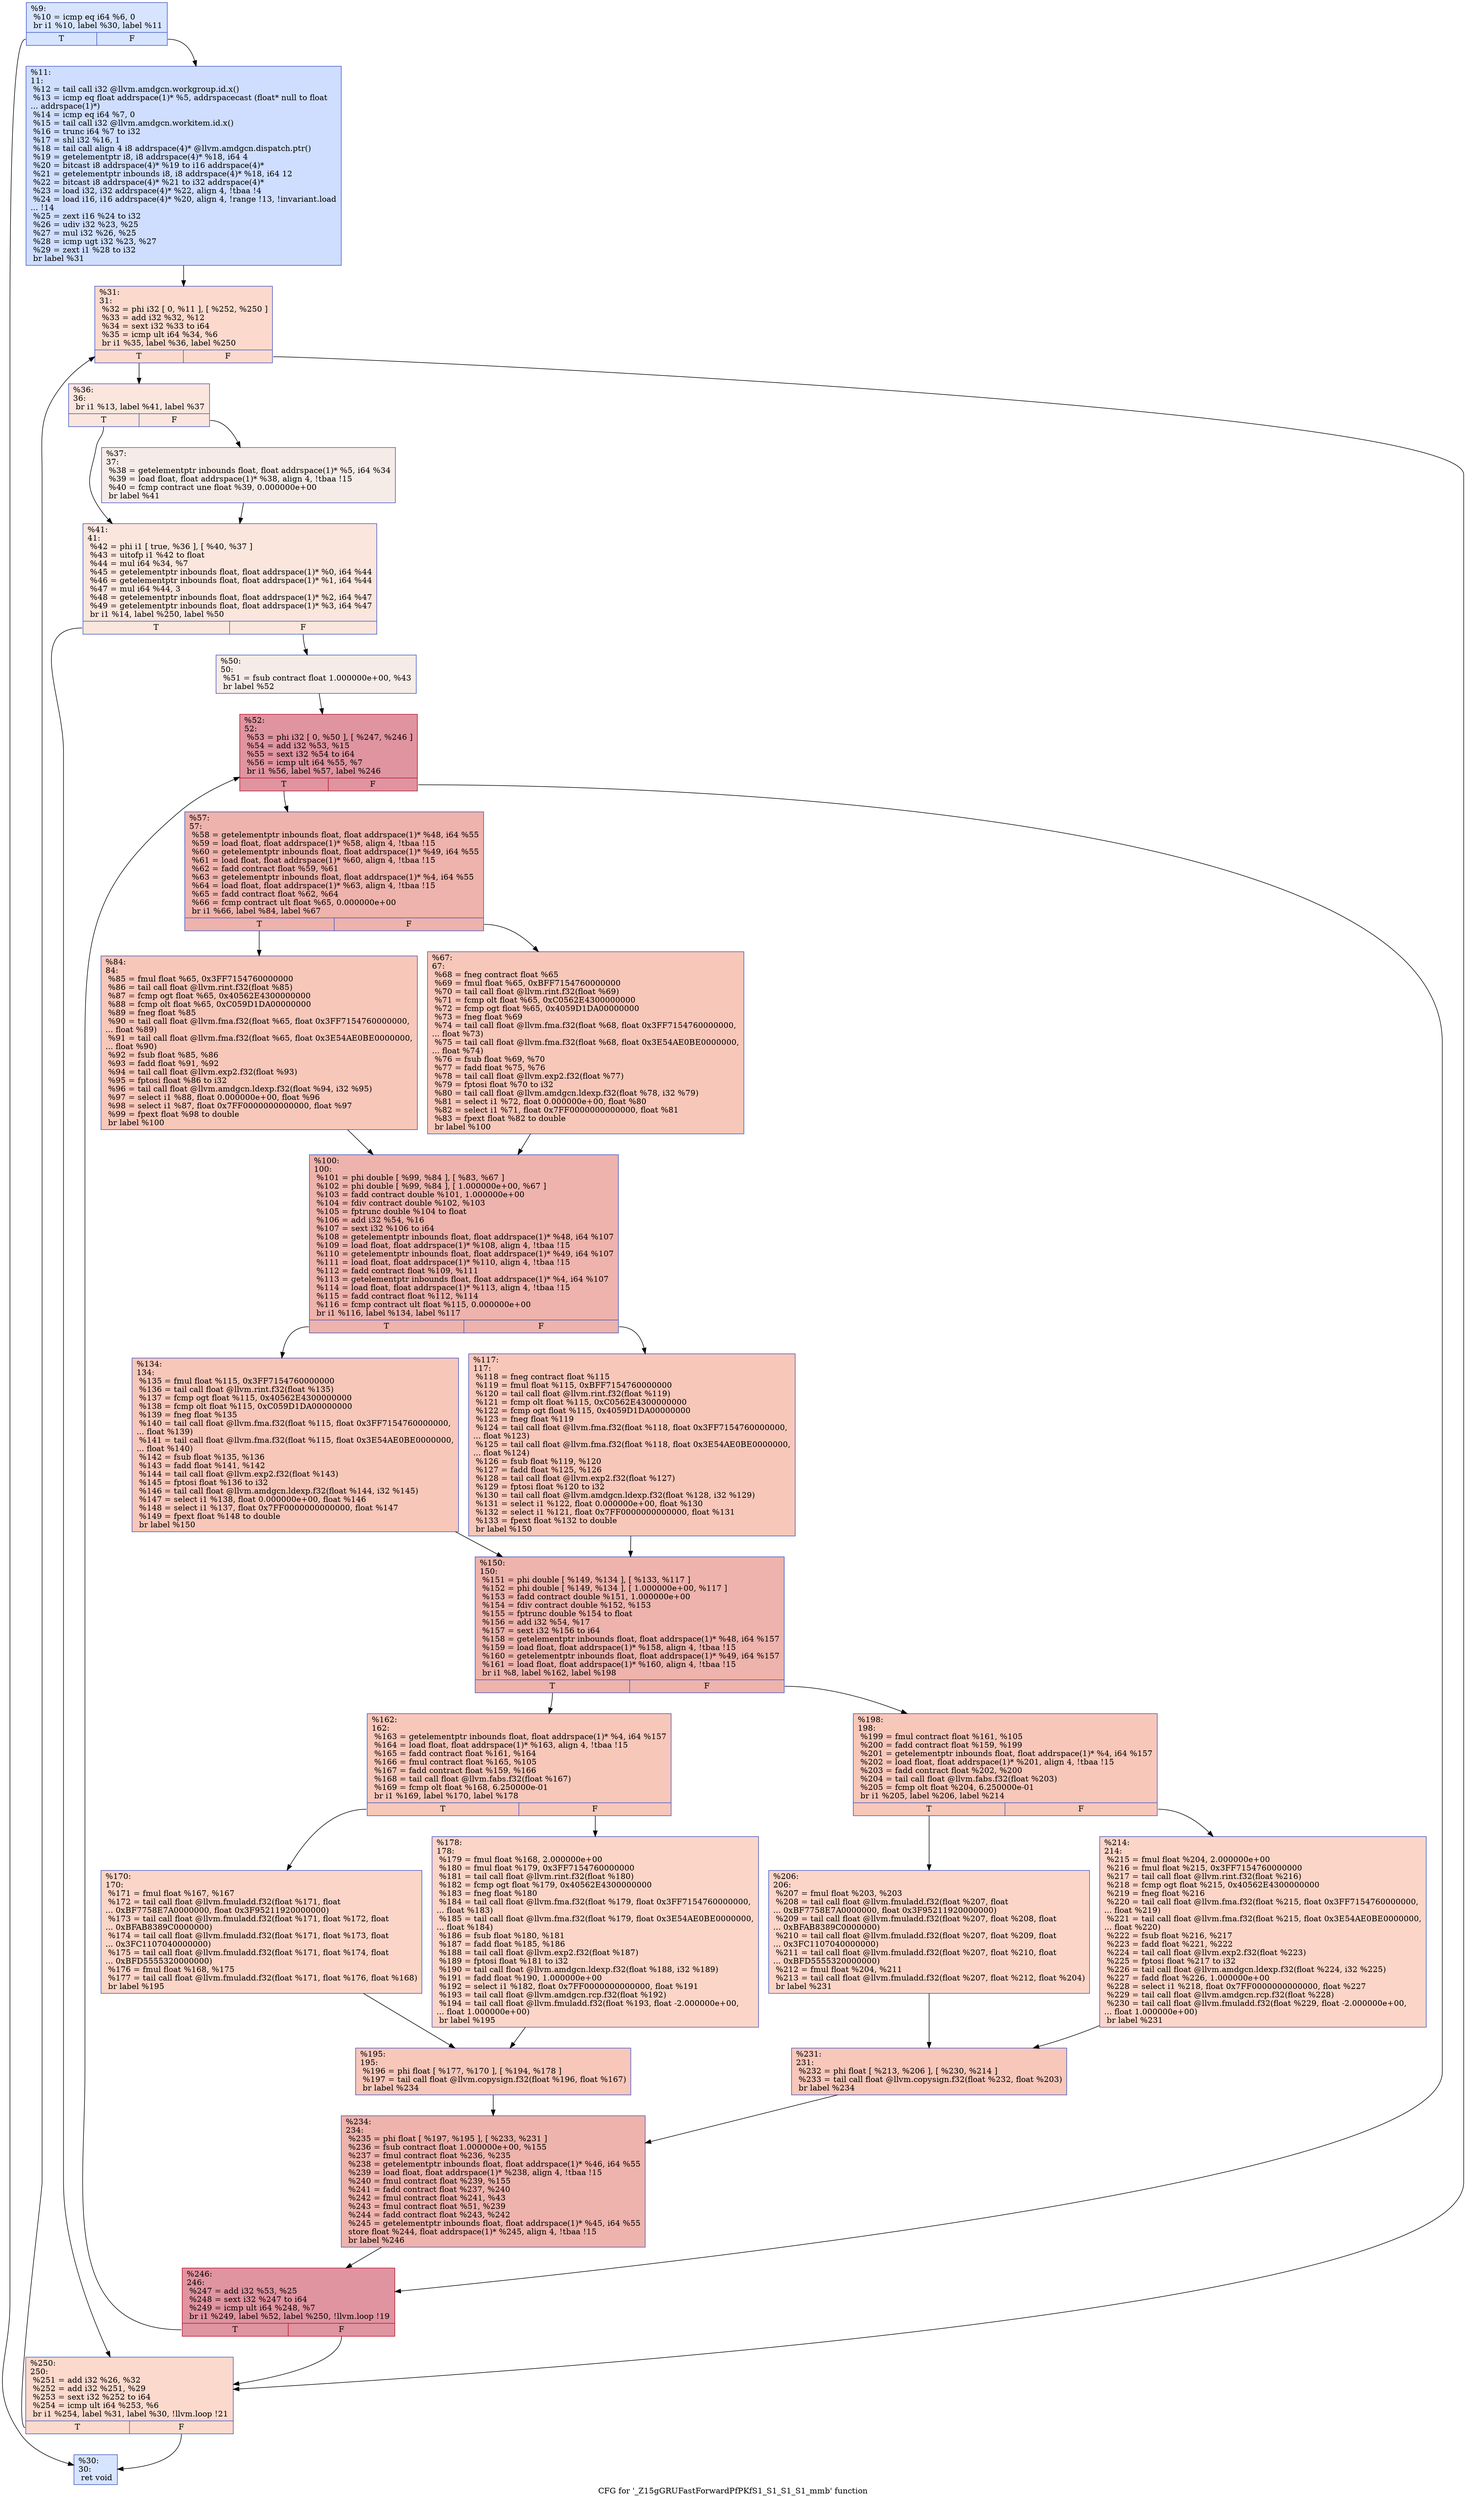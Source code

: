 digraph "CFG for '_Z15gGRUFastForwardPfPKfS1_S1_S1_S1_mmb' function" {
	label="CFG for '_Z15gGRUFastForwardPfPKfS1_S1_S1_S1_mmb' function";

	Node0x591ea20 [shape=record,color="#3d50c3ff", style=filled, fillcolor="#a5c3fe70",label="{%9:\l  %10 = icmp eq i64 %6, 0\l  br i1 %10, label %30, label %11\l|{<s0>T|<s1>F}}"];
	Node0x591ea20:s0 -> Node0x591e7c0;
	Node0x591ea20:s1 -> Node0x591e810;
	Node0x591e810 [shape=record,color="#3d50c3ff", style=filled, fillcolor="#93b5fe70",label="{%11:\l11:                                               \l  %12 = tail call i32 @llvm.amdgcn.workgroup.id.x()\l  %13 = icmp eq float addrspace(1)* %5, addrspacecast (float* null to float\l... addrspace(1)*)\l  %14 = icmp eq i64 %7, 0\l  %15 = tail call i32 @llvm.amdgcn.workitem.id.x()\l  %16 = trunc i64 %7 to i32\l  %17 = shl i32 %16, 1\l  %18 = tail call align 4 i8 addrspace(4)* @llvm.amdgcn.dispatch.ptr()\l  %19 = getelementptr i8, i8 addrspace(4)* %18, i64 4\l  %20 = bitcast i8 addrspace(4)* %19 to i16 addrspace(4)*\l  %21 = getelementptr inbounds i8, i8 addrspace(4)* %18, i64 12\l  %22 = bitcast i8 addrspace(4)* %21 to i32 addrspace(4)*\l  %23 = load i32, i32 addrspace(4)* %22, align 4, !tbaa !4\l  %24 = load i16, i16 addrspace(4)* %20, align 4, !range !13, !invariant.load\l... !14\l  %25 = zext i16 %24 to i32\l  %26 = udiv i32 %23, %25\l  %27 = mul i32 %26, %25\l  %28 = icmp ugt i32 %23, %27\l  %29 = zext i1 %28 to i32\l  br label %31\l}"];
	Node0x591e810 -> Node0x5922240;
	Node0x591e7c0 [shape=record,color="#3d50c3ff", style=filled, fillcolor="#a5c3fe70",label="{%30:\l30:                                               \l  ret void\l}"];
	Node0x5922240 [shape=record,color="#3d50c3ff", style=filled, fillcolor="#f7ac8e70",label="{%31:\l31:                                               \l  %32 = phi i32 [ 0, %11 ], [ %252, %250 ]\l  %33 = add i32 %32, %12\l  %34 = sext i32 %33 to i64\l  %35 = icmp ult i64 %34, %6\l  br i1 %35, label %36, label %250\l|{<s0>T|<s1>F}}"];
	Node0x5922240:s0 -> Node0x5922730;
	Node0x5922240:s1 -> Node0x5922390;
	Node0x5922730 [shape=record,color="#3d50c3ff", style=filled, fillcolor="#f3c7b170",label="{%36:\l36:                                               \l  br i1 %13, label %41, label %37\l|{<s0>T|<s1>F}}"];
	Node0x5922730:s0 -> Node0x5922870;
	Node0x5922730:s1 -> Node0x59228c0;
	Node0x59228c0 [shape=record,color="#3d50c3ff", style=filled, fillcolor="#ead5c970",label="{%37:\l37:                                               \l  %38 = getelementptr inbounds float, float addrspace(1)* %5, i64 %34\l  %39 = load float, float addrspace(1)* %38, align 4, !tbaa !15\l  %40 = fcmp contract une float %39, 0.000000e+00\l  br label %41\l}"];
	Node0x59228c0 -> Node0x5922870;
	Node0x5922870 [shape=record,color="#3d50c3ff", style=filled, fillcolor="#f3c7b170",label="{%41:\l41:                                               \l  %42 = phi i1 [ true, %36 ], [ %40, %37 ]\l  %43 = uitofp i1 %42 to float\l  %44 = mul i64 %34, %7\l  %45 = getelementptr inbounds float, float addrspace(1)* %0, i64 %44\l  %46 = getelementptr inbounds float, float addrspace(1)* %1, i64 %44\l  %47 = mul i64 %44, 3\l  %48 = getelementptr inbounds float, float addrspace(1)* %2, i64 %47\l  %49 = getelementptr inbounds float, float addrspace(1)* %3, i64 %47\l  br i1 %14, label %250, label %50\l|{<s0>T|<s1>F}}"];
	Node0x5922870:s0 -> Node0x5922390;
	Node0x5922870:s1 -> Node0x5923c80;
	Node0x5923c80 [shape=record,color="#3d50c3ff", style=filled, fillcolor="#ead5c970",label="{%50:\l50:                                               \l  %51 = fsub contract float 1.000000e+00, %43\l  br label %52\l}"];
	Node0x5923c80 -> Node0x5923e10;
	Node0x5923e10 [shape=record,color="#b70d28ff", style=filled, fillcolor="#b70d2870",label="{%52:\l52:                                               \l  %53 = phi i32 [ 0, %50 ], [ %247, %246 ]\l  %54 = add i32 %53, %15\l  %55 = sext i32 %54 to i64\l  %56 = icmp ult i64 %55, %7\l  br i1 %56, label %57, label %246\l|{<s0>T|<s1>F}}"];
	Node0x5923e10:s0 -> Node0x5924210;
	Node0x5923e10:s1 -> Node0x5923f40;
	Node0x5924210 [shape=record,color="#3d50c3ff", style=filled, fillcolor="#d6524470",label="{%57:\l57:                                               \l  %58 = getelementptr inbounds float, float addrspace(1)* %48, i64 %55\l  %59 = load float, float addrspace(1)* %58, align 4, !tbaa !15\l  %60 = getelementptr inbounds float, float addrspace(1)* %49, i64 %55\l  %61 = load float, float addrspace(1)* %60, align 4, !tbaa !15\l  %62 = fadd contract float %59, %61\l  %63 = getelementptr inbounds float, float addrspace(1)* %4, i64 %55\l  %64 = load float, float addrspace(1)* %63, align 4, !tbaa !15\l  %65 = fadd contract float %62, %64\l  %66 = fcmp contract ult float %65, 0.000000e+00\l  br i1 %66, label %84, label %67\l|{<s0>T|<s1>F}}"];
	Node0x5924210:s0 -> Node0x59225b0;
	Node0x5924210:s1 -> Node0x5922600;
	Node0x5922600 [shape=record,color="#3d50c3ff", style=filled, fillcolor="#ec7f6370",label="{%67:\l67:                                               \l  %68 = fneg contract float %65\l  %69 = fmul float %65, 0xBFF7154760000000\l  %70 = tail call float @llvm.rint.f32(float %69)\l  %71 = fcmp olt float %65, 0xC0562E4300000000\l  %72 = fcmp ogt float %65, 0x4059D1DA00000000\l  %73 = fneg float %69\l  %74 = tail call float @llvm.fma.f32(float %68, float 0x3FF7154760000000,\l... float %73)\l  %75 = tail call float @llvm.fma.f32(float %68, float 0x3E54AE0BE0000000,\l... float %74)\l  %76 = fsub float %69, %70\l  %77 = fadd float %75, %76\l  %78 = tail call float @llvm.exp2.f32(float %77)\l  %79 = fptosi float %70 to i32\l  %80 = tail call float @llvm.amdgcn.ldexp.f32(float %78, i32 %79)\l  %81 = select i1 %72, float 0.000000e+00, float %80\l  %82 = select i1 %71, float 0x7FF0000000000000, float %81\l  %83 = fpext float %82 to double\l  br label %100\l}"];
	Node0x5922600 -> Node0x5926320;
	Node0x59225b0 [shape=record,color="#3d50c3ff", style=filled, fillcolor="#ec7f6370",label="{%84:\l84:                                               \l  %85 = fmul float %65, 0x3FF7154760000000\l  %86 = tail call float @llvm.rint.f32(float %85)\l  %87 = fcmp ogt float %65, 0x40562E4300000000\l  %88 = fcmp olt float %65, 0xC059D1DA00000000\l  %89 = fneg float %85\l  %90 = tail call float @llvm.fma.f32(float %65, float 0x3FF7154760000000,\l... float %89)\l  %91 = tail call float @llvm.fma.f32(float %65, float 0x3E54AE0BE0000000,\l... float %90)\l  %92 = fsub float %85, %86\l  %93 = fadd float %91, %92\l  %94 = tail call float @llvm.exp2.f32(float %93)\l  %95 = fptosi float %86 to i32\l  %96 = tail call float @llvm.amdgcn.ldexp.f32(float %94, i32 %95)\l  %97 = select i1 %88, float 0.000000e+00, float %96\l  %98 = select i1 %87, float 0x7FF0000000000000, float %97\l  %99 = fpext float %98 to double\l  br label %100\l}"];
	Node0x59225b0 -> Node0x5926320;
	Node0x5926320 [shape=record,color="#3d50c3ff", style=filled, fillcolor="#d6524470",label="{%100:\l100:                                              \l  %101 = phi double [ %99, %84 ], [ %83, %67 ]\l  %102 = phi double [ %99, %84 ], [ 1.000000e+00, %67 ]\l  %103 = fadd contract double %101, 1.000000e+00\l  %104 = fdiv contract double %102, %103\l  %105 = fptrunc double %104 to float\l  %106 = add i32 %54, %16\l  %107 = sext i32 %106 to i64\l  %108 = getelementptr inbounds float, float addrspace(1)* %48, i64 %107\l  %109 = load float, float addrspace(1)* %108, align 4, !tbaa !15\l  %110 = getelementptr inbounds float, float addrspace(1)* %49, i64 %107\l  %111 = load float, float addrspace(1)* %110, align 4, !tbaa !15\l  %112 = fadd contract float %109, %111\l  %113 = getelementptr inbounds float, float addrspace(1)* %4, i64 %107\l  %114 = load float, float addrspace(1)* %113, align 4, !tbaa !15\l  %115 = fadd contract float %112, %114\l  %116 = fcmp contract ult float %115, 0.000000e+00\l  br i1 %116, label %134, label %117\l|{<s0>T|<s1>F}}"];
	Node0x5926320:s0 -> Node0x5927950;
	Node0x5926320:s1 -> Node0x59279a0;
	Node0x59279a0 [shape=record,color="#3d50c3ff", style=filled, fillcolor="#ec7f6370",label="{%117:\l117:                                              \l  %118 = fneg contract float %115\l  %119 = fmul float %115, 0xBFF7154760000000\l  %120 = tail call float @llvm.rint.f32(float %119)\l  %121 = fcmp olt float %115, 0xC0562E4300000000\l  %122 = fcmp ogt float %115, 0x4059D1DA00000000\l  %123 = fneg float %119\l  %124 = tail call float @llvm.fma.f32(float %118, float 0x3FF7154760000000,\l... float %123)\l  %125 = tail call float @llvm.fma.f32(float %118, float 0x3E54AE0BE0000000,\l... float %124)\l  %126 = fsub float %119, %120\l  %127 = fadd float %125, %126\l  %128 = tail call float @llvm.exp2.f32(float %127)\l  %129 = fptosi float %120 to i32\l  %130 = tail call float @llvm.amdgcn.ldexp.f32(float %128, i32 %129)\l  %131 = select i1 %122, float 0.000000e+00, float %130\l  %132 = select i1 %121, float 0x7FF0000000000000, float %131\l  %133 = fpext float %132 to double\l  br label %150\l}"];
	Node0x59279a0 -> Node0x5925070;
	Node0x5927950 [shape=record,color="#3d50c3ff", style=filled, fillcolor="#ec7f6370",label="{%134:\l134:                                              \l  %135 = fmul float %115, 0x3FF7154760000000\l  %136 = tail call float @llvm.rint.f32(float %135)\l  %137 = fcmp ogt float %115, 0x40562E4300000000\l  %138 = fcmp olt float %115, 0xC059D1DA00000000\l  %139 = fneg float %135\l  %140 = tail call float @llvm.fma.f32(float %115, float 0x3FF7154760000000,\l... float %139)\l  %141 = tail call float @llvm.fma.f32(float %115, float 0x3E54AE0BE0000000,\l... float %140)\l  %142 = fsub float %135, %136\l  %143 = fadd float %141, %142\l  %144 = tail call float @llvm.exp2.f32(float %143)\l  %145 = fptosi float %136 to i32\l  %146 = tail call float @llvm.amdgcn.ldexp.f32(float %144, i32 %145)\l  %147 = select i1 %138, float 0.000000e+00, float %146\l  %148 = select i1 %137, float 0x7FF0000000000000, float %147\l  %149 = fpext float %148 to double\l  br label %150\l}"];
	Node0x5927950 -> Node0x5925070;
	Node0x5925070 [shape=record,color="#3d50c3ff", style=filled, fillcolor="#d6524470",label="{%150:\l150:                                              \l  %151 = phi double [ %149, %134 ], [ %133, %117 ]\l  %152 = phi double [ %149, %134 ], [ 1.000000e+00, %117 ]\l  %153 = fadd contract double %151, 1.000000e+00\l  %154 = fdiv contract double %152, %153\l  %155 = fptrunc double %154 to float\l  %156 = add i32 %54, %17\l  %157 = sext i32 %156 to i64\l  %158 = getelementptr inbounds float, float addrspace(1)* %48, i64 %157\l  %159 = load float, float addrspace(1)* %158, align 4, !tbaa !15\l  %160 = getelementptr inbounds float, float addrspace(1)* %49, i64 %157\l  %161 = load float, float addrspace(1)* %160, align 4, !tbaa !15\l  br i1 %8, label %162, label %198\l|{<s0>T|<s1>F}}"];
	Node0x5925070:s0 -> Node0x5929c30;
	Node0x5925070:s1 -> Node0x5929c80;
	Node0x5929c30 [shape=record,color="#3d50c3ff", style=filled, fillcolor="#ec7f6370",label="{%162:\l162:                                              \l  %163 = getelementptr inbounds float, float addrspace(1)* %4, i64 %157\l  %164 = load float, float addrspace(1)* %163, align 4, !tbaa !15\l  %165 = fadd contract float %161, %164\l  %166 = fmul contract float %165, %105\l  %167 = fadd contract float %159, %166\l  %168 = tail call float @llvm.fabs.f32(float %167)\l  %169 = fcmp olt float %168, 6.250000e-01\l  br i1 %169, label %170, label %178\l|{<s0>T|<s1>F}}"];
	Node0x5929c30:s0 -> Node0x592a290;
	Node0x5929c30:s1 -> Node0x592a320;
	Node0x592a290 [shape=record,color="#3d50c3ff", style=filled, fillcolor="#f5a08170",label="{%170:\l170:                                              \l  %171 = fmul float %167, %167\l  %172 = tail call float @llvm.fmuladd.f32(float %171, float\l... 0xBF7758E7A0000000, float 0x3F95211920000000)\l  %173 = tail call float @llvm.fmuladd.f32(float %171, float %172, float\l... 0xBFAB8389C0000000)\l  %174 = tail call float @llvm.fmuladd.f32(float %171, float %173, float\l... 0x3FC1107040000000)\l  %175 = tail call float @llvm.fmuladd.f32(float %171, float %174, float\l... 0xBFD5555320000000)\l  %176 = fmul float %168, %175\l  %177 = tail call float @llvm.fmuladd.f32(float %171, float %176, float %168)\l  br label %195\l}"];
	Node0x592a290 -> Node0x592ae30;
	Node0x592a320 [shape=record,color="#3d50c3ff", style=filled, fillcolor="#f5a08170",label="{%178:\l178:                                              \l  %179 = fmul float %168, 2.000000e+00\l  %180 = fmul float %179, 0x3FF7154760000000\l  %181 = tail call float @llvm.rint.f32(float %180)\l  %182 = fcmp ogt float %179, 0x40562E4300000000\l  %183 = fneg float %180\l  %184 = tail call float @llvm.fma.f32(float %179, float 0x3FF7154760000000,\l... float %183)\l  %185 = tail call float @llvm.fma.f32(float %179, float 0x3E54AE0BE0000000,\l... float %184)\l  %186 = fsub float %180, %181\l  %187 = fadd float %185, %186\l  %188 = tail call float @llvm.exp2.f32(float %187)\l  %189 = fptosi float %181 to i32\l  %190 = tail call float @llvm.amdgcn.ldexp.f32(float %188, i32 %189)\l  %191 = fadd float %190, 1.000000e+00\l  %192 = select i1 %182, float 0x7FF0000000000000, float %191\l  %193 = tail call float @llvm.amdgcn.rcp.f32(float %192)\l  %194 = tail call float @llvm.fmuladd.f32(float %193, float -2.000000e+00,\l... float 1.000000e+00)\l  br label %195\l}"];
	Node0x592a320 -> Node0x592ae30;
	Node0x592ae30 [shape=record,color="#3d50c3ff", style=filled, fillcolor="#ec7f6370",label="{%195:\l195:                                              \l  %196 = phi float [ %177, %170 ], [ %194, %178 ]\l  %197 = tail call float @llvm.copysign.f32(float %196, float %167)\l  br label %234\l}"];
	Node0x592ae30 -> Node0x592c030;
	Node0x5929c80 [shape=record,color="#3d50c3ff", style=filled, fillcolor="#ec7f6370",label="{%198:\l198:                                              \l  %199 = fmul contract float %161, %105\l  %200 = fadd contract float %159, %199\l  %201 = getelementptr inbounds float, float addrspace(1)* %4, i64 %157\l  %202 = load float, float addrspace(1)* %201, align 4, !tbaa !15\l  %203 = fadd contract float %202, %200\l  %204 = tail call float @llvm.fabs.f32(float %203)\l  %205 = fcmp olt float %204, 6.250000e-01\l  br i1 %205, label %206, label %214\l|{<s0>T|<s1>F}}"];
	Node0x5929c80:s0 -> Node0x592c590;
	Node0x5929c80:s1 -> Node0x592c5e0;
	Node0x592c590 [shape=record,color="#3d50c3ff", style=filled, fillcolor="#f5a08170",label="{%206:\l206:                                              \l  %207 = fmul float %203, %203\l  %208 = tail call float @llvm.fmuladd.f32(float %207, float\l... 0xBF7758E7A0000000, float 0x3F95211920000000)\l  %209 = tail call float @llvm.fmuladd.f32(float %207, float %208, float\l... 0xBFAB8389C0000000)\l  %210 = tail call float @llvm.fmuladd.f32(float %207, float %209, float\l... 0x3FC1107040000000)\l  %211 = tail call float @llvm.fmuladd.f32(float %207, float %210, float\l... 0xBFD5555320000000)\l  %212 = fmul float %204, %211\l  %213 = tail call float @llvm.fmuladd.f32(float %207, float %212, float %204)\l  br label %231\l}"];
	Node0x592c590 -> Node0x592ce30;
	Node0x592c5e0 [shape=record,color="#3d50c3ff", style=filled, fillcolor="#f5a08170",label="{%214:\l214:                                              \l  %215 = fmul float %204, 2.000000e+00\l  %216 = fmul float %215, 0x3FF7154760000000\l  %217 = tail call float @llvm.rint.f32(float %216)\l  %218 = fcmp ogt float %215, 0x40562E4300000000\l  %219 = fneg float %216\l  %220 = tail call float @llvm.fma.f32(float %215, float 0x3FF7154760000000,\l... float %219)\l  %221 = tail call float @llvm.fma.f32(float %215, float 0x3E54AE0BE0000000,\l... float %220)\l  %222 = fsub float %216, %217\l  %223 = fadd float %221, %222\l  %224 = tail call float @llvm.exp2.f32(float %223)\l  %225 = fptosi float %217 to i32\l  %226 = tail call float @llvm.amdgcn.ldexp.f32(float %224, i32 %225)\l  %227 = fadd float %226, 1.000000e+00\l  %228 = select i1 %218, float 0x7FF0000000000000, float %227\l  %229 = tail call float @llvm.amdgcn.rcp.f32(float %228)\l  %230 = tail call float @llvm.fmuladd.f32(float %229, float -2.000000e+00,\l... float 1.000000e+00)\l  br label %231\l}"];
	Node0x592c5e0 -> Node0x592ce30;
	Node0x592ce30 [shape=record,color="#3d50c3ff", style=filled, fillcolor="#ec7f6370",label="{%231:\l231:                                              \l  %232 = phi float [ %213, %206 ], [ %230, %214 ]\l  %233 = tail call float @llvm.copysign.f32(float %232, float %203)\l  br label %234\l}"];
	Node0x592ce30 -> Node0x592c030;
	Node0x592c030 [shape=record,color="#3d50c3ff", style=filled, fillcolor="#d6524470",label="{%234:\l234:                                              \l  %235 = phi float [ %197, %195 ], [ %233, %231 ]\l  %236 = fsub contract float 1.000000e+00, %155\l  %237 = fmul contract float %236, %235\l  %238 = getelementptr inbounds float, float addrspace(1)* %46, i64 %55\l  %239 = load float, float addrspace(1)* %238, align 4, !tbaa !15\l  %240 = fmul contract float %239, %155\l  %241 = fadd contract float %237, %240\l  %242 = fmul contract float %241, %43\l  %243 = fmul contract float %51, %239\l  %244 = fadd contract float %243, %242\l  %245 = getelementptr inbounds float, float addrspace(1)* %45, i64 %55\l  store float %244, float addrspace(1)* %245, align 4, !tbaa !15\l  br label %246\l}"];
	Node0x592c030 -> Node0x5923f40;
	Node0x5923f40 [shape=record,color="#b70d28ff", style=filled, fillcolor="#b70d2870",label="{%246:\l246:                                              \l  %247 = add i32 %53, %25\l  %248 = sext i32 %247 to i64\l  %249 = icmp ult i64 %248, %7\l  br i1 %249, label %52, label %250, !llvm.loop !19\l|{<s0>T|<s1>F}}"];
	Node0x5923f40:s0 -> Node0x5923e10;
	Node0x5923f40:s1 -> Node0x5922390;
	Node0x5922390 [shape=record,color="#3d50c3ff", style=filled, fillcolor="#f7ac8e70",label="{%250:\l250:                                              \l  %251 = add i32 %26, %32\l  %252 = add i32 %251, %29\l  %253 = sext i32 %252 to i64\l  %254 = icmp ult i64 %253, %6\l  br i1 %254, label %31, label %30, !llvm.loop !21\l|{<s0>T|<s1>F}}"];
	Node0x5922390:s0 -> Node0x5922240;
	Node0x5922390:s1 -> Node0x591e7c0;
}
